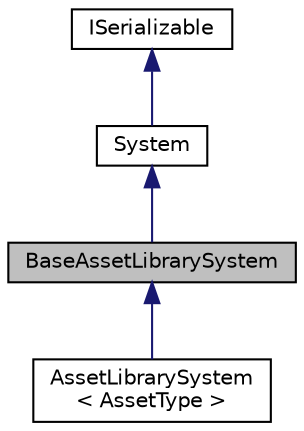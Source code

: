 digraph "BaseAssetLibrarySystem"
{
 // LATEX_PDF_SIZE
  edge [fontname="Helvetica",fontsize="10",labelfontname="Helvetica",labelfontsize="10"];
  node [fontname="Helvetica",fontsize="10",shape=record];
  Node1 [label="BaseAssetLibrarySystem",height=0.2,width=0.4,color="black", fillcolor="grey75", style="filled", fontcolor="black",tooltip=" "];
  Node2 -> Node1 [dir="back",color="midnightblue",fontsize="10",style="solid",fontname="Helvetica"];
  Node2 [label="System",height=0.2,width=0.4,color="black", fillcolor="white", style="filled",URL="$classSystem.html",tooltip="Base class for all Systems."];
  Node3 -> Node2 [dir="back",color="midnightblue",fontsize="10",style="solid",fontname="Helvetica"];
  Node3 [label="ISerializable",height=0.2,width=0.4,color="black", fillcolor="white", style="filled",URL="$classISerializable.html",tooltip="interface for all serializable objects"];
  Node1 -> Node4 [dir="back",color="midnightblue",fontsize="10",style="solid",fontname="Helvetica"];
  Node4 [label="AssetLibrarySystem\l\< AssetType \>",height=0.2,width=0.4,color="black", fillcolor="white", style="filled",URL="$classAssetLibrarySystem.html",tooltip="Asset System meant to be copy-pasted when creating new Systems."];
}
